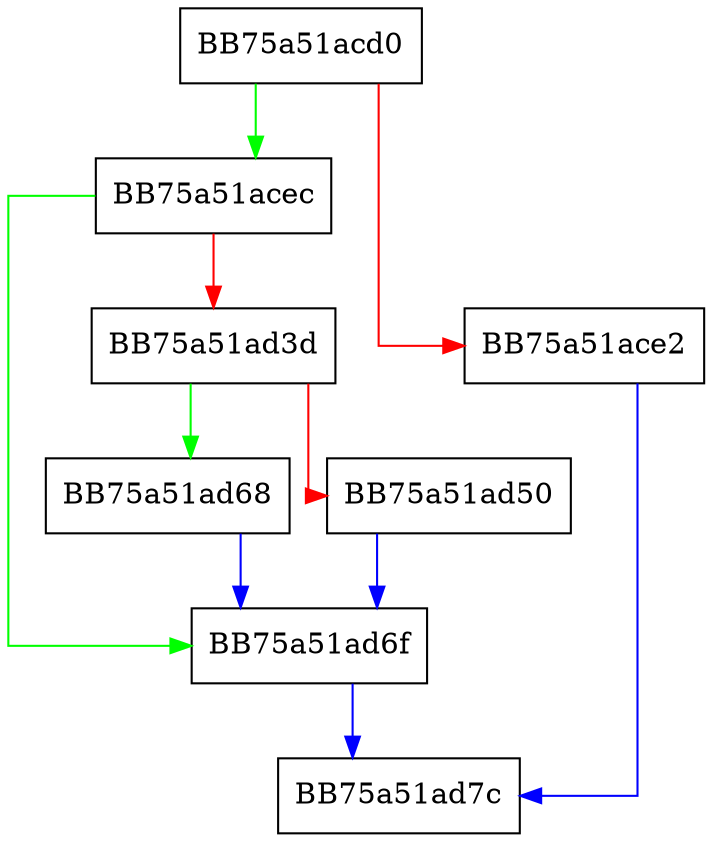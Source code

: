 digraph msil_esc_delegate_load64 {
  node [shape="box"];
  graph [splines=ortho];
  BB75a51acd0 -> BB75a51acec [color="green"];
  BB75a51acd0 -> BB75a51ace2 [color="red"];
  BB75a51ace2 -> BB75a51ad7c [color="blue"];
  BB75a51acec -> BB75a51ad6f [color="green"];
  BB75a51acec -> BB75a51ad3d [color="red"];
  BB75a51ad3d -> BB75a51ad68 [color="green"];
  BB75a51ad3d -> BB75a51ad50 [color="red"];
  BB75a51ad50 -> BB75a51ad6f [color="blue"];
  BB75a51ad68 -> BB75a51ad6f [color="blue"];
  BB75a51ad6f -> BB75a51ad7c [color="blue"];
}